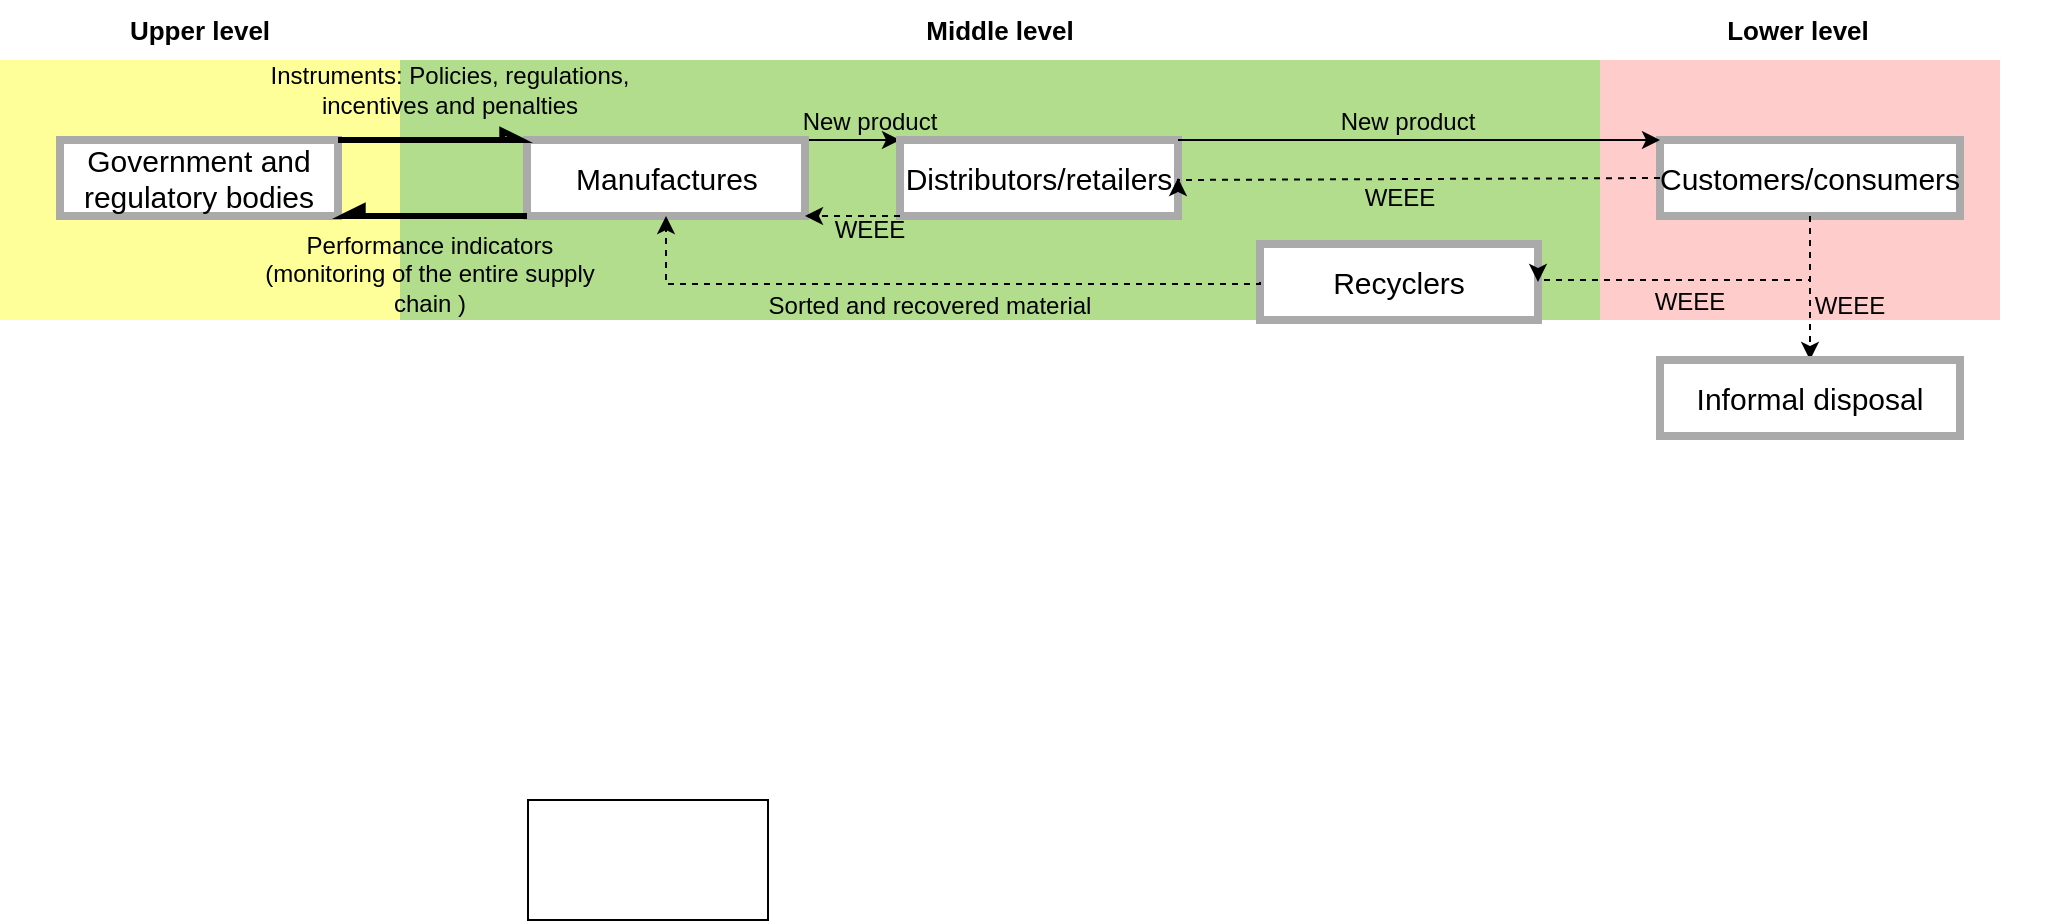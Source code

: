 <mxfile version="24.8.2">
  <diagram name="Seite-1" id="4qPFMpWYrZXkH0cgYJul">
    <mxGraphModel dx="690" dy="480" grid="1" gridSize="10" guides="1" tooltips="1" connect="1" arrows="1" fold="1" page="1" pageScale="1" pageWidth="827" pageHeight="1169" math="0" shadow="0">
      <root>
        <mxCell id="0" />
        <mxCell id="1" parent="0" />
        <mxCell id="aP6iwZflRNog6oREVvGN-31" value="" style="rounded=0;whiteSpace=wrap;html=1;strokeColor=none;fillColor=#FFCCCC;" vertex="1" parent="1">
          <mxGeometry x="827" y="300" width="203" height="130" as="geometry" />
        </mxCell>
        <mxCell id="aP6iwZflRNog6oREVvGN-33" value="" style="rounded=0;whiteSpace=wrap;html=1;strokeColor=none;fillColor=#b1dd8c;" vertex="1" parent="1">
          <mxGeometry x="230" y="300" width="600" height="130" as="geometry" />
        </mxCell>
        <mxCell id="aP6iwZflRNog6oREVvGN-35" value="" style="rounded=0;whiteSpace=wrap;html=1;strokeColor=none;fillColor=#FFFF99;" vertex="1" parent="1">
          <mxGeometry x="30" y="300" width="200" height="130" as="geometry" />
        </mxCell>
        <mxCell id="aP6iwZflRNog6oREVvGN-1" value="Government and regulatory bodies" style="rounded=0;whiteSpace=wrap;html=1;fontSize=15;strokeColor=#aaaaaa;strokeWidth=4;" vertex="1" parent="1">
          <mxGeometry x="60" y="340" width="139" height="38" as="geometry" />
        </mxCell>
        <mxCell id="aP6iwZflRNog6oREVvGN-10" value="" style="edgeStyle=orthogonalEdgeStyle;rounded=0;orthogonalLoop=1;jettySize=auto;html=1;entryX=0;entryY=0;entryDx=0;entryDy=0;exitX=1;exitY=0;exitDx=0;exitDy=0;" edge="1" parent="1" source="aP6iwZflRNog6oREVvGN-2" target="aP6iwZflRNog6oREVvGN-3">
          <mxGeometry relative="1" as="geometry">
            <Array as="points">
              <mxPoint x="450" y="340" />
              <mxPoint x="450" y="340" />
            </Array>
          </mxGeometry>
        </mxCell>
        <mxCell id="aP6iwZflRNog6oREVvGN-2" value="Manufactures" style="rounded=0;whiteSpace=wrap;html=1;fontSize=15;strokeColor=#aaaaaa;strokeWidth=4;" vertex="1" parent="1">
          <mxGeometry x="293.5" y="340" width="139" height="38" as="geometry" />
        </mxCell>
        <mxCell id="aP6iwZflRNog6oREVvGN-3" value="Distributors/retailers" style="rounded=0;whiteSpace=wrap;html=1;fontSize=15;strokeColor=#aaaaaa;strokeWidth=4;" vertex="1" parent="1">
          <mxGeometry x="480" y="340" width="139" height="38" as="geometry" />
        </mxCell>
        <mxCell id="aP6iwZflRNog6oREVvGN-4" value="Recyclers" style="rounded=0;whiteSpace=wrap;html=1;fontSize=15;strokeColor=#AAAAAA;strokeWidth=4;" vertex="1" parent="1">
          <mxGeometry x="660" y="392" width="139" height="38" as="geometry" />
        </mxCell>
        <mxCell id="aP6iwZflRNog6oREVvGN-39" style="edgeStyle=orthogonalEdgeStyle;rounded=0;orthogonalLoop=1;jettySize=auto;html=1;dashed=1;" edge="1" parent="1" source="aP6iwZflRNog6oREVvGN-5" target="aP6iwZflRNog6oREVvGN-37">
          <mxGeometry relative="1" as="geometry" />
        </mxCell>
        <mxCell id="aP6iwZflRNog6oREVvGN-5" value="Customers/consumers" style="rounded=0;whiteSpace=wrap;html=1;fontSize=15;strokeColor=#AAAAAA;strokeWidth=4;" vertex="1" parent="1">
          <mxGeometry x="860" y="340" width="150" height="38" as="geometry" />
        </mxCell>
        <mxCell id="aP6iwZflRNog6oREVvGN-7" value="" style="edgeStyle=orthogonalEdgeStyle;rounded=0;orthogonalLoop=1;jettySize=auto;html=1;strokeWidth=3;endArrow=none;endFill=0;entryX=0;entryY=1;entryDx=0;entryDy=0;exitX=1;exitY=1;exitDx=0;exitDy=0;startArrow=async;startFill=1;" edge="1" parent="1" source="aP6iwZflRNog6oREVvGN-1" target="aP6iwZflRNog6oREVvGN-2">
          <mxGeometry relative="1" as="geometry">
            <mxPoint x="250" y="351" as="sourcePoint" />
            <mxPoint x="304.0" y="351" as="targetPoint" />
            <Array as="points">
              <mxPoint x="270" y="378" />
              <mxPoint x="270" y="378" />
            </Array>
          </mxGeometry>
        </mxCell>
        <mxCell id="aP6iwZflRNog6oREVvGN-8" value="" style="edgeStyle=orthogonalEdgeStyle;rounded=0;orthogonalLoop=1;jettySize=auto;html=1;strokeWidth=3;endArrow=async;endFill=0;entryX=0;entryY=0;entryDx=0;entryDy=0;exitX=1;exitY=0;exitDx=0;exitDy=0;" edge="1" parent="1" source="aP6iwZflRNog6oREVvGN-1" target="aP6iwZflRNog6oREVvGN-2">
          <mxGeometry relative="1" as="geometry">
            <mxPoint x="250" y="380" as="sourcePoint" />
            <mxPoint x="304" y="380" as="targetPoint" />
            <Array as="points">
              <mxPoint x="270" y="340" />
              <mxPoint x="270" y="340" />
            </Array>
          </mxGeometry>
        </mxCell>
        <mxCell id="aP6iwZflRNog6oREVvGN-13" value="" style="edgeStyle=orthogonalEdgeStyle;rounded=0;orthogonalLoop=1;jettySize=auto;html=1;entryX=1;entryY=1;entryDx=0;entryDy=0;dashed=1;exitX=0;exitY=1;exitDx=0;exitDy=0;" edge="1" parent="1" source="aP6iwZflRNog6oREVvGN-3" target="aP6iwZflRNog6oREVvGN-2">
          <mxGeometry relative="1" as="geometry">
            <mxPoint x="480" y="420" as="sourcePoint" />
            <mxPoint x="427.5" y="398" as="targetPoint" />
            <Array as="points">
              <mxPoint x="450" y="378" />
              <mxPoint x="450" y="378" />
            </Array>
          </mxGeometry>
        </mxCell>
        <mxCell id="aP6iwZflRNog6oREVvGN-17" value="" style="edgeStyle=orthogonalEdgeStyle;rounded=0;orthogonalLoop=1;jettySize=auto;html=1;entryX=1;entryY=0.5;entryDx=0;entryDy=0;dashed=1;exitX=0;exitY=0.5;exitDx=0;exitDy=0;" edge="1" parent="1" source="aP6iwZflRNog6oREVvGN-5" target="aP6iwZflRNog6oREVvGN-3">
          <mxGeometry relative="1" as="geometry">
            <mxPoint x="490" y="388" as="sourcePoint" />
            <mxPoint x="438" y="388" as="targetPoint" />
            <Array as="points">
              <mxPoint x="860" y="360" />
            </Array>
          </mxGeometry>
        </mxCell>
        <mxCell id="aP6iwZflRNog6oREVvGN-18" value="Instruments: Policies, regulations, incentives and penalties" style="text;html=1;align=center;verticalAlign=middle;whiteSpace=wrap;rounded=0;" vertex="1" parent="1">
          <mxGeometry x="160" y="300" width="190" height="30" as="geometry" />
        </mxCell>
        <mxCell id="aP6iwZflRNog6oREVvGN-19" value="New product" style="text;html=1;align=center;verticalAlign=middle;whiteSpace=wrap;rounded=0;" vertex="1" parent="1">
          <mxGeometry x="400" y="316" width="130" height="30" as="geometry" />
        </mxCell>
        <mxCell id="aP6iwZflRNog6oREVvGN-20" value="New product" style="text;html=1;align=center;verticalAlign=middle;whiteSpace=wrap;rounded=0;" vertex="1" parent="1">
          <mxGeometry x="669" y="316" width="130" height="30" as="geometry" />
        </mxCell>
        <mxCell id="aP6iwZflRNog6oREVvGN-21" value="WEEE" style="text;html=1;align=center;verticalAlign=middle;whiteSpace=wrap;rounded=0;" vertex="1" parent="1">
          <mxGeometry x="810" y="406" width="130" height="30" as="geometry" />
        </mxCell>
        <mxCell id="aP6iwZflRNog6oREVvGN-22" value="WEEE" style="text;html=1;align=center;verticalAlign=middle;whiteSpace=wrap;rounded=0;" vertex="1" parent="1">
          <mxGeometry x="400" y="370" width="130" height="30" as="geometry" />
        </mxCell>
        <mxCell id="aP6iwZflRNog6oREVvGN-24" value="" style="edgeStyle=orthogonalEdgeStyle;rounded=0;orthogonalLoop=1;jettySize=auto;html=1;entryX=0;entryY=0;entryDx=0;entryDy=0;exitX=1;exitY=0;exitDx=0;exitDy=0;" edge="1" parent="1" source="aP6iwZflRNog6oREVvGN-3" target="aP6iwZflRNog6oREVvGN-5">
          <mxGeometry relative="1" as="geometry">
            <mxPoint x="629" y="350" as="sourcePoint" />
            <mxPoint x="670" y="350" as="targetPoint" />
            <Array as="points">
              <mxPoint x="740" y="340" />
              <mxPoint x="740" y="340" />
            </Array>
          </mxGeometry>
        </mxCell>
        <mxCell id="aP6iwZflRNog6oREVvGN-25" value="" style="edgeStyle=orthogonalEdgeStyle;rounded=0;orthogonalLoop=1;jettySize=auto;html=1;entryX=1;entryY=0.5;entryDx=0;entryDy=0;dashed=1;exitX=0.5;exitY=1;exitDx=0;exitDy=0;" edge="1" parent="1" source="aP6iwZflRNog6oREVvGN-5" target="aP6iwZflRNog6oREVvGN-4">
          <mxGeometry relative="1" as="geometry">
            <mxPoint x="670" y="388" as="sourcePoint" />
            <mxPoint x="629" y="388" as="targetPoint" />
            <Array as="points">
              <mxPoint x="935" y="410" />
            </Array>
          </mxGeometry>
        </mxCell>
        <mxCell id="aP6iwZflRNog6oREVvGN-26" value="WEEE" style="text;html=1;align=center;verticalAlign=middle;whiteSpace=wrap;rounded=0;" vertex="1" parent="1">
          <mxGeometry x="664.5" y="354" width="130" height="30" as="geometry" />
        </mxCell>
        <mxCell id="aP6iwZflRNog6oREVvGN-27" value="" style="edgeStyle=orthogonalEdgeStyle;rounded=0;orthogonalLoop=1;jettySize=auto;html=1;dashed=1;exitX=0;exitY=0.5;exitDx=0;exitDy=0;entryX=0.5;entryY=1;entryDx=0;entryDy=0;" edge="1" parent="1" source="aP6iwZflRNog6oREVvGN-4" target="aP6iwZflRNog6oREVvGN-2">
          <mxGeometry relative="1" as="geometry">
            <mxPoint x="620" y="430" as="sourcePoint" />
            <mxPoint x="363" y="380" as="targetPoint" />
            <Array as="points">
              <mxPoint x="660" y="412" />
              <mxPoint x="363" y="412" />
            </Array>
          </mxGeometry>
        </mxCell>
        <mxCell id="aP6iwZflRNog6oREVvGN-28" value="&lt;p style=&quot;text-align: start;&quot;&gt;Sorted and recovered material&lt;/p&gt;" style="text;html=1;align=center;verticalAlign=middle;whiteSpace=wrap;rounded=0;" vertex="1" parent="1">
          <mxGeometry x="380" y="408" width="230" height="30" as="geometry" />
        </mxCell>
        <mxCell id="aP6iwZflRNog6oREVvGN-29" value="&lt;p style=&quot;&quot;&gt;Performance indicators (monitoring of the entire supply chain )&lt;/p&gt;" style="text;html=1;align=center;verticalAlign=middle;whiteSpace=wrap;rounded=0;" vertex="1" parent="1">
          <mxGeometry x="160" y="392" width="170" height="30" as="geometry" />
        </mxCell>
        <mxCell id="aP6iwZflRNog6oREVvGN-32" value="Lower level" style="text;html=1;align=center;verticalAlign=middle;whiteSpace=wrap;rounded=0;fontStyle=1;fontSize=13;" vertex="1" parent="1">
          <mxGeometry x="863.5" y="270" width="130" height="30" as="geometry" />
        </mxCell>
        <mxCell id="aP6iwZflRNog6oREVvGN-34" value="Middle level" style="text;html=1;align=center;verticalAlign=middle;whiteSpace=wrap;rounded=0;fontStyle=1;fontSize=13;" vertex="1" parent="1">
          <mxGeometry x="465" y="270" width="130" height="30" as="geometry" />
        </mxCell>
        <mxCell id="aP6iwZflRNog6oREVvGN-36" value="Upper level" style="text;html=1;align=center;verticalAlign=middle;whiteSpace=wrap;rounded=0;fontSize=13;fontStyle=1" vertex="1" parent="1">
          <mxGeometry x="65" y="270" width="130" height="30" as="geometry" />
        </mxCell>
        <mxCell id="aP6iwZflRNog6oREVvGN-37" value="Informal disposal" style="rounded=0;whiteSpace=wrap;html=1;fontSize=15;strokeColor=#AAAAAA;strokeWidth=4;" vertex="1" parent="1">
          <mxGeometry x="860" y="450" width="150" height="38" as="geometry" />
        </mxCell>
        <mxCell id="aP6iwZflRNog6oREVvGN-38" value="&lt;p style=&quot;font-style: normal; font-variant-caps: normal; font-weight: 400; letter-spacing: normal; orphans: auto; text-align: start; text-indent: 0px; text-transform: none; white-space: normal; widows: auto; word-spacing: 0px; -webkit-text-stroke-width: 0px; text-decoration: none; caret-color: rgb(0, 0, 0); color: rgb(0, 0, 0);&quot;&gt;&lt;br&gt;&lt;/p&gt;" style="text;whiteSpace=wrap;html=1;" vertex="1" parent="1">
          <mxGeometry x="940" y="500" width="120" height="60" as="geometry" />
        </mxCell>
        <mxCell id="aP6iwZflRNog6oREVvGN-40" value="WEEE" style="text;html=1;align=center;verticalAlign=middle;whiteSpace=wrap;rounded=0;" vertex="1" parent="1">
          <mxGeometry x="890" y="408" width="130" height="30" as="geometry" />
        </mxCell>
        <mxCell id="aP6iwZflRNog6oREVvGN-41" value="" style="rounded=0;whiteSpace=wrap;html=1;" vertex="1" parent="1">
          <mxGeometry x="294" y="670" width="120" height="60" as="geometry" />
        </mxCell>
      </root>
    </mxGraphModel>
  </diagram>
</mxfile>
